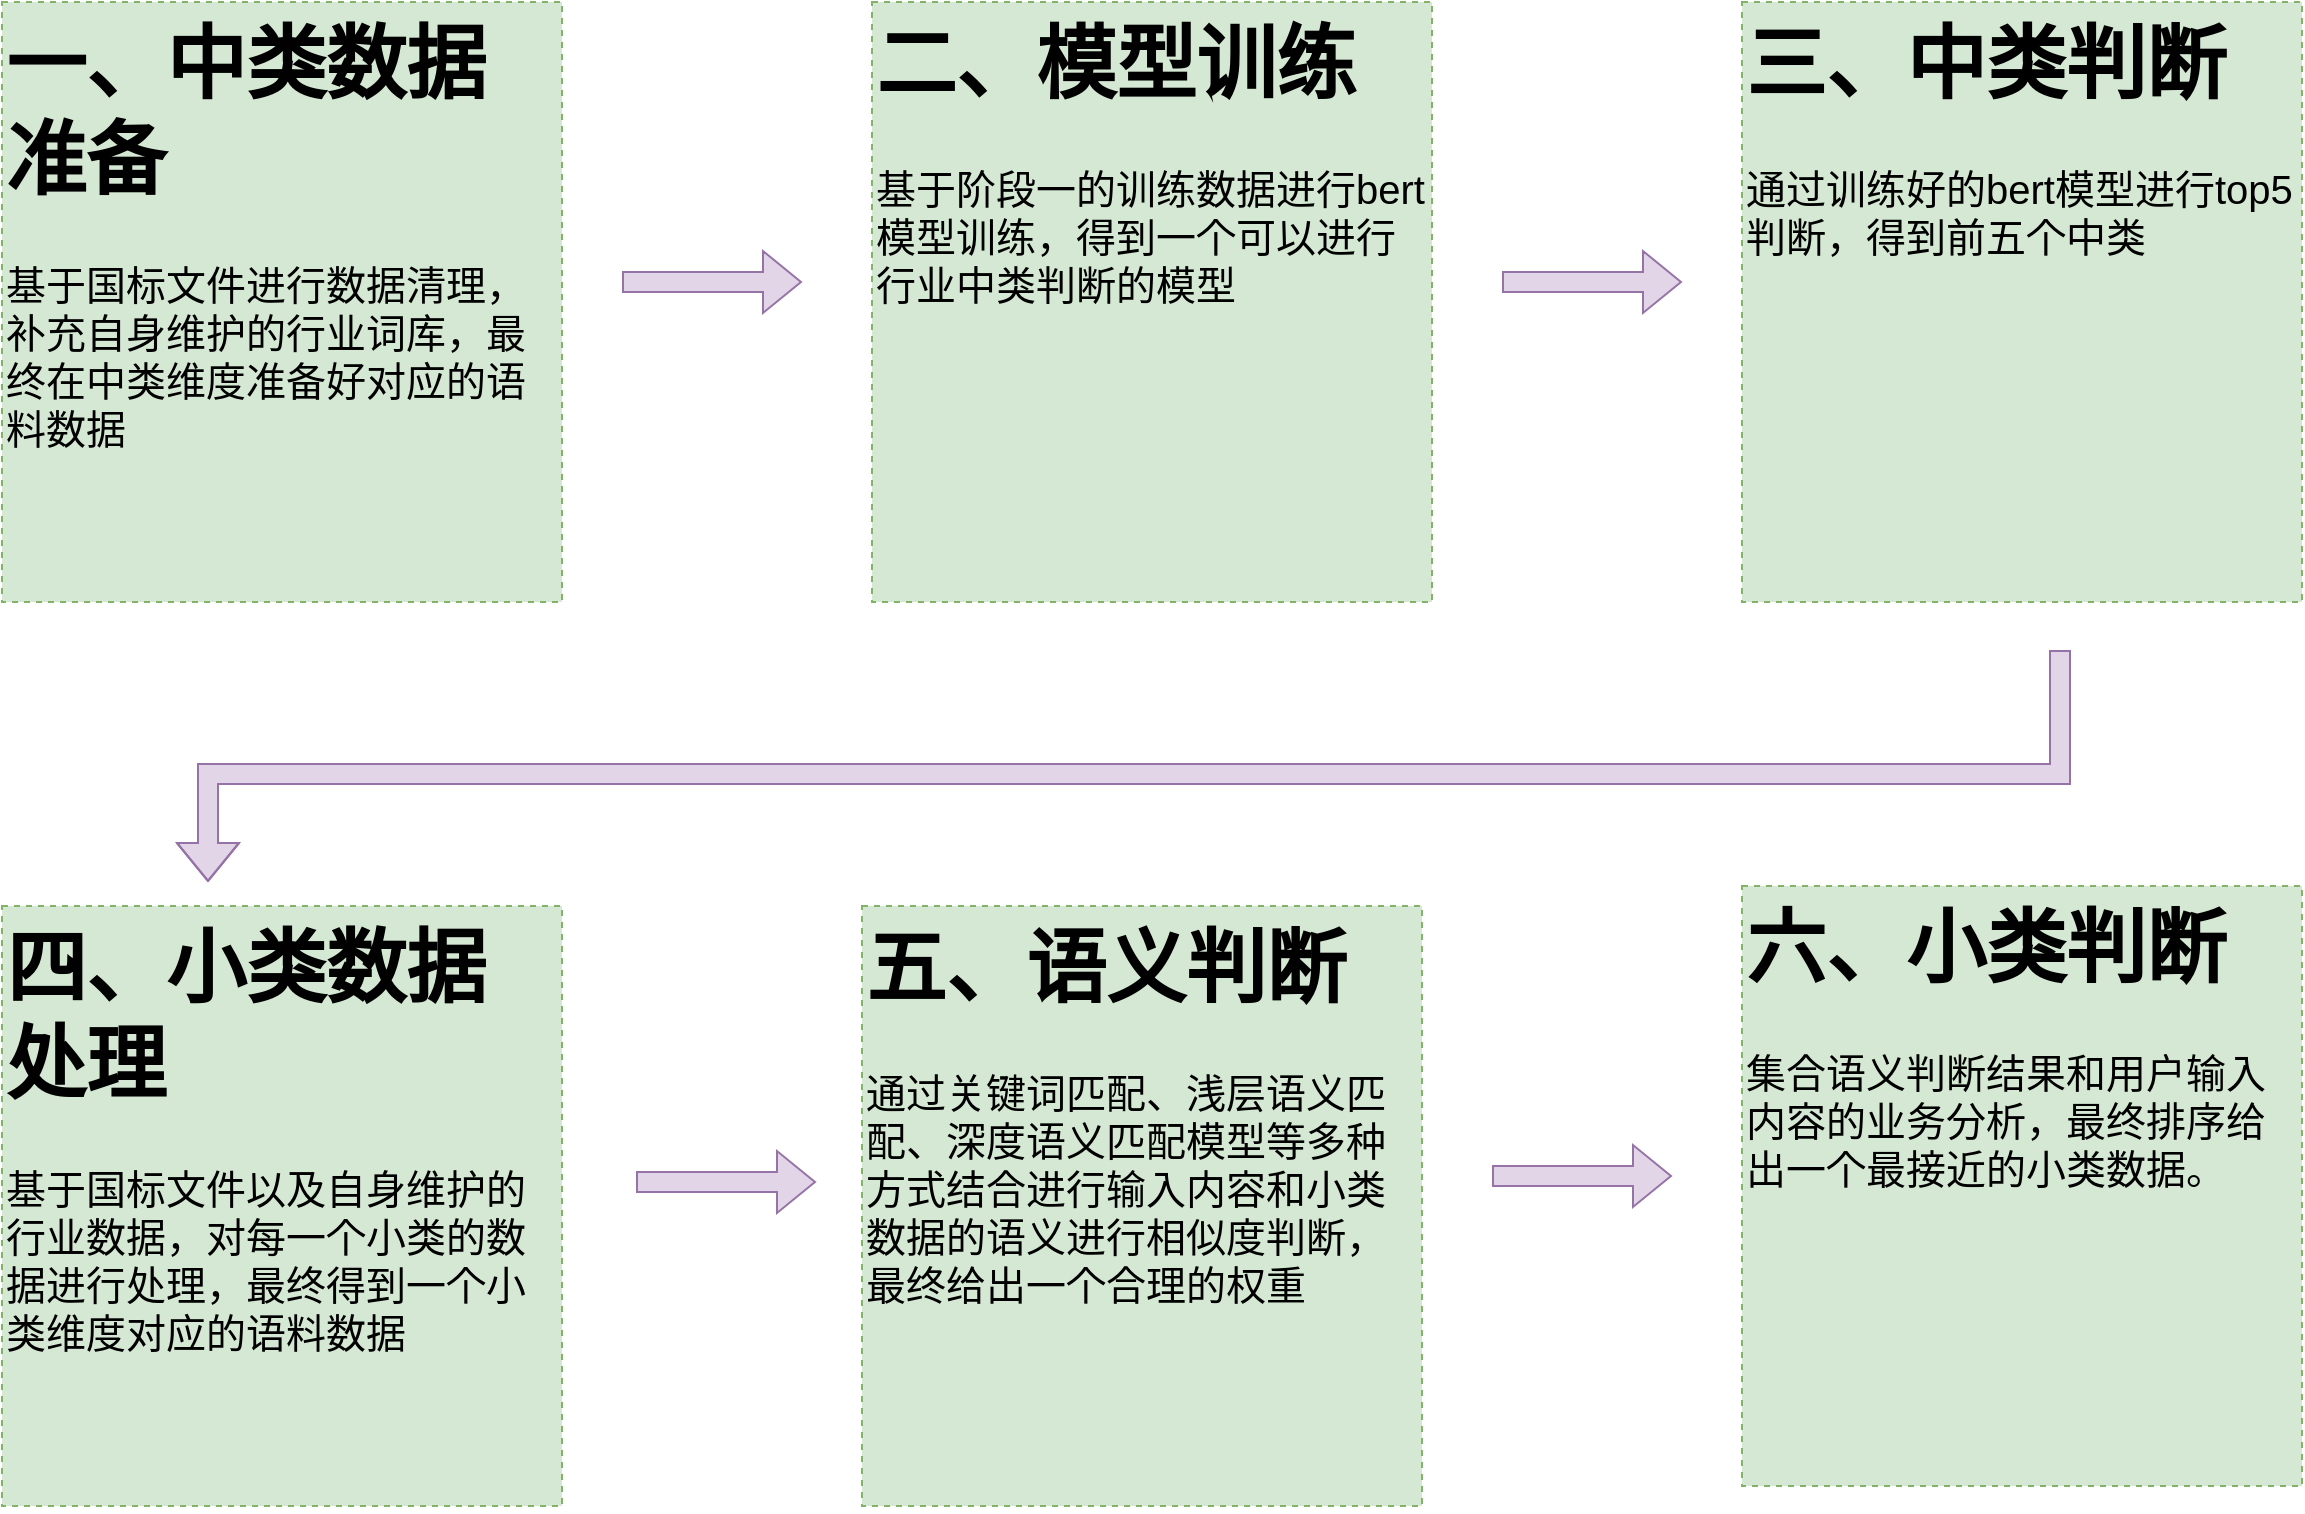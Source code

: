 <mxfile version="26.0.1">
  <diagram name="中类判断原理" id="3D5tGI04LKTCeSfqhWmO">
    <mxGraphModel dx="1468" dy="931" grid="0" gridSize="10" guides="1" tooltips="1" connect="1" arrows="1" fold="1" page="1" pageScale="1" pageWidth="1169" pageHeight="827" math="0" shadow="0">
      <root>
        <mxCell id="0" />
        <mxCell id="1" parent="0" />
        <mxCell id="OQnt6c_Q4eF0kz0fsPzN-1" value="&lt;h1 style=&quot;margin-top: 0px;&quot;&gt;一、中类数据准备&lt;/h1&gt;&lt;p&gt;&lt;font&gt;基于国标文件进行数据清理，补充自身维护的行业词库，最终在中类维度准备好对应的语料数据&lt;/font&gt;&lt;/p&gt;" style="text;html=1;whiteSpace=wrap;overflow=hidden;rounded=0;strokeColor=#82b366;dashed=1;fillColor=#d5e8d4;fontSize=20;" vertex="1" parent="1">
          <mxGeometry x="15" y="38" width="280" height="300" as="geometry" />
        </mxCell>
        <mxCell id="OQnt6c_Q4eF0kz0fsPzN-2" value="&lt;h1 style=&quot;margin-top: 0px;&quot;&gt;二、模型训练&lt;/h1&gt;&lt;p&gt;基于阶段一的训练数据进行bert模型训练，得到一个可以进行行业中类判断的模型&lt;/p&gt;" style="text;html=1;whiteSpace=wrap;overflow=hidden;rounded=0;strokeColor=#82b366;dashed=1;fillColor=#d5e8d4;fontSize=20;" vertex="1" parent="1">
          <mxGeometry x="450" y="38" width="280" height="300" as="geometry" />
        </mxCell>
        <mxCell id="OQnt6c_Q4eF0kz0fsPzN-3" value="&lt;h1 style=&quot;margin-top: 0px;&quot;&gt;三、中类判断&lt;/h1&gt;&lt;p&gt;通过训练好的bert模型进行top5判断，得到前五个中类&lt;/p&gt;" style="text;html=1;whiteSpace=wrap;overflow=hidden;rounded=0;strokeColor=#82b366;dashed=1;fillColor=#d5e8d4;fontSize=20;" vertex="1" parent="1">
          <mxGeometry x="885" y="38" width="280" height="300" as="geometry" />
        </mxCell>
        <mxCell id="OQnt6c_Q4eF0kz0fsPzN-4" value="" style="shape=flexArrow;endArrow=classic;html=1;rounded=0;fillColor=#e1d5e7;strokeColor=#9673a6;" edge="1" parent="1">
          <mxGeometry width="50" height="50" relative="1" as="geometry">
            <mxPoint x="325" y="178" as="sourcePoint" />
            <mxPoint x="415" y="178" as="targetPoint" />
          </mxGeometry>
        </mxCell>
        <mxCell id="OQnt6c_Q4eF0kz0fsPzN-5" value="" style="shape=flexArrow;endArrow=classic;html=1;rounded=0;fillColor=#e1d5e7;strokeColor=#9673a6;" edge="1" parent="1">
          <mxGeometry width="50" height="50" relative="1" as="geometry">
            <mxPoint x="765" y="178" as="sourcePoint" />
            <mxPoint x="855" y="178" as="targetPoint" />
          </mxGeometry>
        </mxCell>
        <mxCell id="OQnt6c_Q4eF0kz0fsPzN-6" value="&lt;h1 style=&quot;margin-top: 0px;&quot;&gt;四、小类数据处理&lt;/h1&gt;&lt;p&gt;基于国标文件以及自身维护的行业数据，对每一个小类的数据进行处理，最终得到一个小类维度对应的语料数据&lt;/p&gt;" style="text;html=1;whiteSpace=wrap;overflow=hidden;rounded=0;strokeColor=#82b366;dashed=1;fillColor=#d5e8d4;fontSize=20;" vertex="1" parent="1">
          <mxGeometry x="15" y="490" width="280" height="300" as="geometry" />
        </mxCell>
        <mxCell id="OQnt6c_Q4eF0kz0fsPzN-7" value="" style="shape=flexArrow;endArrow=classic;html=1;rounded=0;fillColor=#e1d5e7;strokeColor=#9673a6;" edge="1" parent="1">
          <mxGeometry width="50" height="50" relative="1" as="geometry">
            <mxPoint x="332" y="628" as="sourcePoint" />
            <mxPoint x="422" y="628" as="targetPoint" />
          </mxGeometry>
        </mxCell>
        <mxCell id="OQnt6c_Q4eF0kz0fsPzN-8" value="&lt;h1 style=&quot;margin-top: 0px;&quot;&gt;五、语义判断&lt;/h1&gt;&lt;div&gt;通过关键词匹配、浅层语义匹配、深度语义匹配模型等多种方式结合进行输入内容和小类数据的语义进行相似度判断，最终给出一个合理的权重&lt;/div&gt;" style="text;html=1;whiteSpace=wrap;overflow=hidden;rounded=0;strokeColor=#82b366;dashed=1;fillColor=#d5e8d4;fontSize=20;" vertex="1" parent="1">
          <mxGeometry x="445" y="490" width="280" height="300" as="geometry" />
        </mxCell>
        <mxCell id="OQnt6c_Q4eF0kz0fsPzN-9" value="&lt;h1 style=&quot;margin-top: 0px;&quot;&gt;六、小类判断&lt;/h1&gt;&lt;div&gt;集合语义判断结果和用户输入内容的业务分析，最终排序给出一个最接近的小类数据。&lt;/div&gt;" style="text;html=1;whiteSpace=wrap;overflow=hidden;rounded=0;strokeColor=#82b366;dashed=1;fillColor=#d5e8d4;fontSize=20;" vertex="1" parent="1">
          <mxGeometry x="885" y="480" width="280" height="300" as="geometry" />
        </mxCell>
        <mxCell id="OQnt6c_Q4eF0kz0fsPzN-10" value="" style="shape=flexArrow;endArrow=classic;html=1;rounded=0;fillColor=#e1d5e7;strokeColor=#9673a6;" edge="1" parent="1">
          <mxGeometry width="50" height="50" relative="1" as="geometry">
            <mxPoint x="760" y="625" as="sourcePoint" />
            <mxPoint x="850" y="625" as="targetPoint" />
          </mxGeometry>
        </mxCell>
        <mxCell id="OQnt6c_Q4eF0kz0fsPzN-11" value="" style="shape=flexArrow;endArrow=classic;html=1;rounded=0;fillColor=#e1d5e7;strokeColor=#9673a6;" edge="1" parent="1">
          <mxGeometry width="50" height="50" relative="1" as="geometry">
            <mxPoint x="1044" y="362" as="sourcePoint" />
            <mxPoint x="118" y="478" as="targetPoint" />
            <Array as="points">
              <mxPoint x="1044" y="424" />
              <mxPoint x="118" y="424" />
            </Array>
          </mxGeometry>
        </mxCell>
      </root>
    </mxGraphModel>
  </diagram>
</mxfile>
